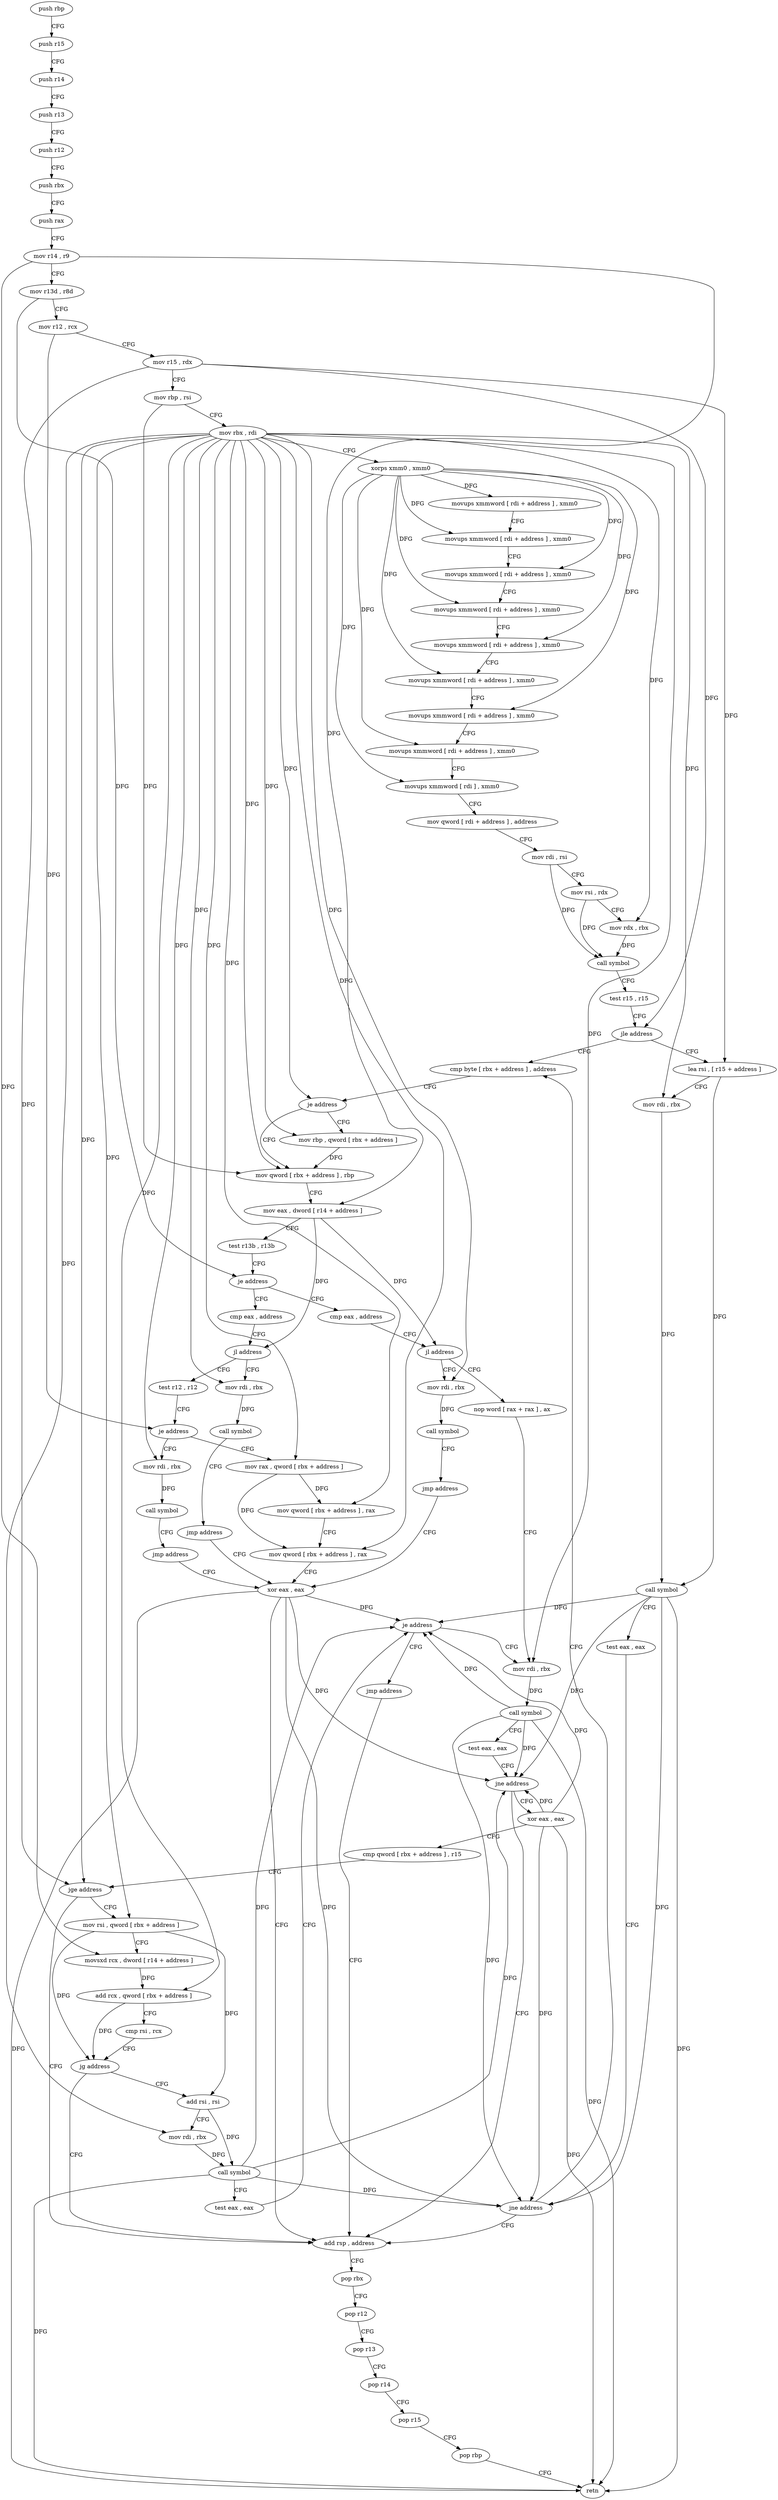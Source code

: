 digraph "func" {
"4222176" [label = "push rbp" ]
"4222177" [label = "push r15" ]
"4222179" [label = "push r14" ]
"4222181" [label = "push r13" ]
"4222183" [label = "push r12" ]
"4222185" [label = "push rbx" ]
"4222186" [label = "push rax" ]
"4222187" [label = "mov r14 , r9" ]
"4222190" [label = "mov r13d , r8d" ]
"4222193" [label = "mov r12 , rcx" ]
"4222196" [label = "mov r15 , rdx" ]
"4222199" [label = "mov rbp , rsi" ]
"4222202" [label = "mov rbx , rdi" ]
"4222205" [label = "xorps xmm0 , xmm0" ]
"4222208" [label = "movups xmmword [ rdi + address ] , xmm0" ]
"4222215" [label = "movups xmmword [ rdi + address ] , xmm0" ]
"4222219" [label = "movups xmmword [ rdi + address ] , xmm0" ]
"4222223" [label = "movups xmmword [ rdi + address ] , xmm0" ]
"4222227" [label = "movups xmmword [ rdi + address ] , xmm0" ]
"4222231" [label = "movups xmmword [ rdi + address ] , xmm0" ]
"4222235" [label = "movups xmmword [ rdi + address ] , xmm0" ]
"4222239" [label = "movups xmmword [ rdi + address ] , xmm0" ]
"4222243" [label = "movups xmmword [ rdi ] , xmm0" ]
"4222246" [label = "mov qword [ rdi + address ] , address" ]
"4222257" [label = "mov rdi , rsi" ]
"4222260" [label = "mov rsi , rdx" ]
"4222263" [label = "mov rdx , rbx" ]
"4222266" [label = "call symbol" ]
"4222271" [label = "test r15 , r15" ]
"4222274" [label = "jle address" ]
"4222296" [label = "cmp byte [ rbx + address ] , address" ]
"4222276" [label = "lea rsi , [ r15 + address ]" ]
"4222303" [label = "je address" ]
"4222309" [label = "mov qword [ rbx + address ] , rbp" ]
"4222305" [label = "mov rbp , qword [ rbx + address ]" ]
"4222280" [label = "mov rdi , rbx" ]
"4222283" [label = "call symbol" ]
"4222288" [label = "test eax , eax" ]
"4222290" [label = "jne address" ]
"4222447" [label = "add rsp , address" ]
"4222313" [label = "mov eax , dword [ r14 + address ]" ]
"4222320" [label = "test r13b , r13b" ]
"4222323" [label = "je address" ]
"4222393" [label = "cmp eax , address" ]
"4222325" [label = "cmp eax , address" ]
"4222451" [label = "pop rbx" ]
"4222452" [label = "pop r12" ]
"4222454" [label = "pop r13" ]
"4222456" [label = "pop r14" ]
"4222458" [label = "pop r15" ]
"4222460" [label = "pop rbp" ]
"4222461" [label = "retn" ]
"4222396" [label = "jl address" ]
"4222418" [label = "test r12 , r12" ]
"4222398" [label = "mov rdi , rbx" ]
"4222328" [label = "jl address" ]
"4222408" [label = "mov rdi , rbx" ]
"4222330" [label = "nop word [ rax + rax ] , ax" ]
"4222421" [label = "je address" ]
"4222433" [label = "mov rax , qword [ rbx + address ]" ]
"4222423" [label = "mov rdi , rbx" ]
"4222401" [label = "call symbol" ]
"4222406" [label = "jmp address" ]
"4222445" [label = "xor eax , eax" ]
"4222411" [label = "call symbol" ]
"4222416" [label = "jmp address" ]
"4222336" [label = "mov rdi , rbx" ]
"4222437" [label = "mov qword [ rbx + address ] , rax" ]
"4222441" [label = "mov qword [ rbx + address ] , rax" ]
"4222426" [label = "call symbol" ]
"4222431" [label = "jmp address" ]
"4222348" [label = "xor eax , eax" ]
"4222350" [label = "cmp qword [ rbx + address ] , r15" ]
"4222354" [label = "jge address" ]
"4222356" [label = "mov rsi , qword [ rbx + address ]" ]
"4222360" [label = "movsxd rcx , dword [ r14 + address ]" ]
"4222367" [label = "add rcx , qword [ rbx + address ]" ]
"4222371" [label = "cmp rsi , rcx" ]
"4222374" [label = "jg address" ]
"4222376" [label = "add rsi , rsi" ]
"4222379" [label = "mov rdi , rbx" ]
"4222382" [label = "call symbol" ]
"4222387" [label = "test eax , eax" ]
"4222389" [label = "je address" ]
"4222391" [label = "jmp address" ]
"4222339" [label = "call symbol" ]
"4222344" [label = "test eax , eax" ]
"4222346" [label = "jne address" ]
"4222176" -> "4222177" [ label = "CFG" ]
"4222177" -> "4222179" [ label = "CFG" ]
"4222179" -> "4222181" [ label = "CFG" ]
"4222181" -> "4222183" [ label = "CFG" ]
"4222183" -> "4222185" [ label = "CFG" ]
"4222185" -> "4222186" [ label = "CFG" ]
"4222186" -> "4222187" [ label = "CFG" ]
"4222187" -> "4222190" [ label = "CFG" ]
"4222187" -> "4222313" [ label = "DFG" ]
"4222187" -> "4222360" [ label = "DFG" ]
"4222190" -> "4222193" [ label = "CFG" ]
"4222190" -> "4222323" [ label = "DFG" ]
"4222193" -> "4222196" [ label = "CFG" ]
"4222193" -> "4222421" [ label = "DFG" ]
"4222196" -> "4222199" [ label = "CFG" ]
"4222196" -> "4222274" [ label = "DFG" ]
"4222196" -> "4222276" [ label = "DFG" ]
"4222196" -> "4222354" [ label = "DFG" ]
"4222199" -> "4222202" [ label = "CFG" ]
"4222199" -> "4222309" [ label = "DFG" ]
"4222202" -> "4222205" [ label = "CFG" ]
"4222202" -> "4222263" [ label = "DFG" ]
"4222202" -> "4222303" [ label = "DFG" ]
"4222202" -> "4222280" [ label = "DFG" ]
"4222202" -> "4222309" [ label = "DFG" ]
"4222202" -> "4222305" [ label = "DFG" ]
"4222202" -> "4222398" [ label = "DFG" ]
"4222202" -> "4222408" [ label = "DFG" ]
"4222202" -> "4222433" [ label = "DFG" ]
"4222202" -> "4222437" [ label = "DFG" ]
"4222202" -> "4222441" [ label = "DFG" ]
"4222202" -> "4222423" [ label = "DFG" ]
"4222202" -> "4222336" [ label = "DFG" ]
"4222202" -> "4222354" [ label = "DFG" ]
"4222202" -> "4222356" [ label = "DFG" ]
"4222202" -> "4222367" [ label = "DFG" ]
"4222202" -> "4222379" [ label = "DFG" ]
"4222205" -> "4222208" [ label = "DFG" ]
"4222205" -> "4222215" [ label = "DFG" ]
"4222205" -> "4222219" [ label = "DFG" ]
"4222205" -> "4222223" [ label = "DFG" ]
"4222205" -> "4222227" [ label = "DFG" ]
"4222205" -> "4222231" [ label = "DFG" ]
"4222205" -> "4222235" [ label = "DFG" ]
"4222205" -> "4222239" [ label = "DFG" ]
"4222205" -> "4222243" [ label = "DFG" ]
"4222208" -> "4222215" [ label = "CFG" ]
"4222215" -> "4222219" [ label = "CFG" ]
"4222219" -> "4222223" [ label = "CFG" ]
"4222223" -> "4222227" [ label = "CFG" ]
"4222227" -> "4222231" [ label = "CFG" ]
"4222231" -> "4222235" [ label = "CFG" ]
"4222235" -> "4222239" [ label = "CFG" ]
"4222239" -> "4222243" [ label = "CFG" ]
"4222243" -> "4222246" [ label = "CFG" ]
"4222246" -> "4222257" [ label = "CFG" ]
"4222257" -> "4222260" [ label = "CFG" ]
"4222257" -> "4222266" [ label = "DFG" ]
"4222260" -> "4222263" [ label = "CFG" ]
"4222260" -> "4222266" [ label = "DFG" ]
"4222263" -> "4222266" [ label = "DFG" ]
"4222266" -> "4222271" [ label = "CFG" ]
"4222271" -> "4222274" [ label = "CFG" ]
"4222274" -> "4222296" [ label = "CFG" ]
"4222274" -> "4222276" [ label = "CFG" ]
"4222296" -> "4222303" [ label = "CFG" ]
"4222276" -> "4222280" [ label = "CFG" ]
"4222276" -> "4222283" [ label = "DFG" ]
"4222303" -> "4222309" [ label = "CFG" ]
"4222303" -> "4222305" [ label = "CFG" ]
"4222309" -> "4222313" [ label = "CFG" ]
"4222305" -> "4222309" [ label = "DFG" ]
"4222280" -> "4222283" [ label = "DFG" ]
"4222283" -> "4222288" [ label = "CFG" ]
"4222283" -> "4222290" [ label = "DFG" ]
"4222283" -> "4222461" [ label = "DFG" ]
"4222283" -> "4222346" [ label = "DFG" ]
"4222283" -> "4222389" [ label = "DFG" ]
"4222288" -> "4222290" [ label = "CFG" ]
"4222290" -> "4222447" [ label = "CFG" ]
"4222290" -> "4222296" [ label = "CFG" ]
"4222447" -> "4222451" [ label = "CFG" ]
"4222313" -> "4222320" [ label = "CFG" ]
"4222313" -> "4222396" [ label = "DFG" ]
"4222313" -> "4222328" [ label = "DFG" ]
"4222320" -> "4222323" [ label = "CFG" ]
"4222323" -> "4222393" [ label = "CFG" ]
"4222323" -> "4222325" [ label = "CFG" ]
"4222393" -> "4222396" [ label = "CFG" ]
"4222325" -> "4222328" [ label = "CFG" ]
"4222451" -> "4222452" [ label = "CFG" ]
"4222452" -> "4222454" [ label = "CFG" ]
"4222454" -> "4222456" [ label = "CFG" ]
"4222456" -> "4222458" [ label = "CFG" ]
"4222458" -> "4222460" [ label = "CFG" ]
"4222460" -> "4222461" [ label = "CFG" ]
"4222396" -> "4222418" [ label = "CFG" ]
"4222396" -> "4222398" [ label = "CFG" ]
"4222418" -> "4222421" [ label = "CFG" ]
"4222398" -> "4222401" [ label = "DFG" ]
"4222328" -> "4222408" [ label = "CFG" ]
"4222328" -> "4222330" [ label = "CFG" ]
"4222408" -> "4222411" [ label = "DFG" ]
"4222330" -> "4222336" [ label = "CFG" ]
"4222421" -> "4222433" [ label = "CFG" ]
"4222421" -> "4222423" [ label = "CFG" ]
"4222433" -> "4222437" [ label = "DFG" ]
"4222433" -> "4222441" [ label = "DFG" ]
"4222423" -> "4222426" [ label = "DFG" ]
"4222401" -> "4222406" [ label = "CFG" ]
"4222406" -> "4222445" [ label = "CFG" ]
"4222445" -> "4222447" [ label = "CFG" ]
"4222445" -> "4222290" [ label = "DFG" ]
"4222445" -> "4222461" [ label = "DFG" ]
"4222445" -> "4222346" [ label = "DFG" ]
"4222445" -> "4222389" [ label = "DFG" ]
"4222411" -> "4222416" [ label = "CFG" ]
"4222416" -> "4222445" [ label = "CFG" ]
"4222336" -> "4222339" [ label = "DFG" ]
"4222437" -> "4222441" [ label = "CFG" ]
"4222441" -> "4222445" [ label = "CFG" ]
"4222426" -> "4222431" [ label = "CFG" ]
"4222431" -> "4222445" [ label = "CFG" ]
"4222348" -> "4222350" [ label = "CFG" ]
"4222348" -> "4222290" [ label = "DFG" ]
"4222348" -> "4222346" [ label = "DFG" ]
"4222348" -> "4222461" [ label = "DFG" ]
"4222348" -> "4222389" [ label = "DFG" ]
"4222350" -> "4222354" [ label = "CFG" ]
"4222354" -> "4222447" [ label = "CFG" ]
"4222354" -> "4222356" [ label = "CFG" ]
"4222356" -> "4222360" [ label = "CFG" ]
"4222356" -> "4222374" [ label = "DFG" ]
"4222356" -> "4222376" [ label = "DFG" ]
"4222360" -> "4222367" [ label = "DFG" ]
"4222367" -> "4222371" [ label = "CFG" ]
"4222367" -> "4222374" [ label = "DFG" ]
"4222371" -> "4222374" [ label = "CFG" ]
"4222374" -> "4222447" [ label = "CFG" ]
"4222374" -> "4222376" [ label = "CFG" ]
"4222376" -> "4222379" [ label = "CFG" ]
"4222376" -> "4222382" [ label = "DFG" ]
"4222379" -> "4222382" [ label = "DFG" ]
"4222382" -> "4222387" [ label = "CFG" ]
"4222382" -> "4222290" [ label = "DFG" ]
"4222382" -> "4222346" [ label = "DFG" ]
"4222382" -> "4222461" [ label = "DFG" ]
"4222382" -> "4222389" [ label = "DFG" ]
"4222387" -> "4222389" [ label = "CFG" ]
"4222389" -> "4222336" [ label = "CFG" ]
"4222389" -> "4222391" [ label = "CFG" ]
"4222391" -> "4222447" [ label = "CFG" ]
"4222339" -> "4222344" [ label = "CFG" ]
"4222339" -> "4222290" [ label = "DFG" ]
"4222339" -> "4222461" [ label = "DFG" ]
"4222339" -> "4222346" [ label = "DFG" ]
"4222339" -> "4222389" [ label = "DFG" ]
"4222344" -> "4222346" [ label = "CFG" ]
"4222346" -> "4222447" [ label = "CFG" ]
"4222346" -> "4222348" [ label = "CFG" ]
}

